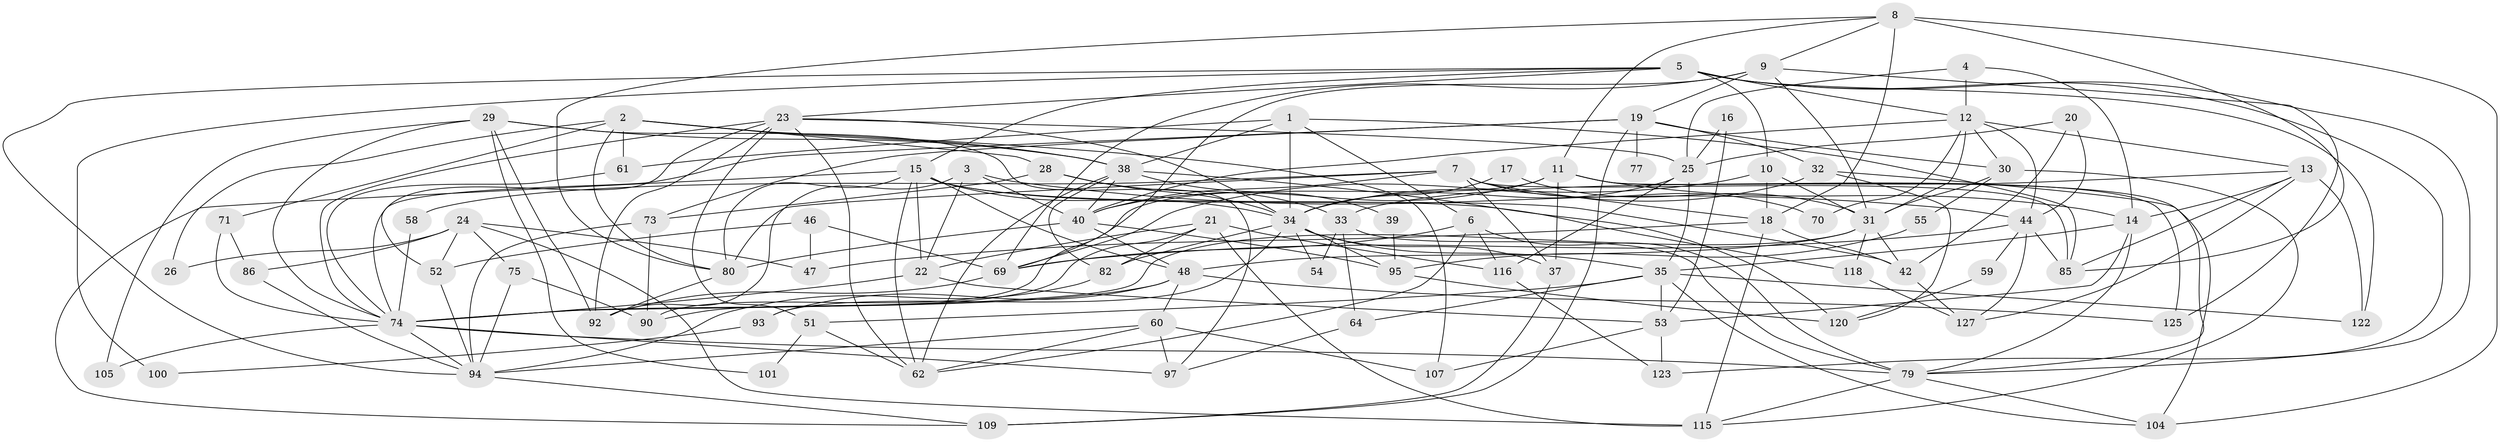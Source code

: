 // original degree distribution, {4: 0.2204724409448819, 3: 0.28346456692913385, 7: 0.023622047244094488, 6: 0.08661417322834646, 5: 0.2047244094488189, 8: 0.023622047244094488, 2: 0.14960629921259844, 9: 0.007874015748031496}
// Generated by graph-tools (version 1.1) at 2025/41/03/06/25 10:41:57]
// undirected, 86 vertices, 210 edges
graph export_dot {
graph [start="1"]
  node [color=gray90,style=filled];
  1 [super="+76"];
  2 [super="+56"];
  3 [super="+45"];
  4;
  5 [super="+43"];
  6 [super="+63"];
  7 [super="+84"];
  8;
  9 [super="+83"];
  10 [super="+102"];
  11 [super="+57"];
  12 [super="+91"];
  13 [super="+50"];
  14 [super="+67"];
  15 [super="+81"];
  16;
  17;
  18 [super="+119"];
  19 [super="+88"];
  20;
  21 [super="+36"];
  22 [super="+49"];
  23 [super="+103"];
  24 [super="+114"];
  25 [super="+27"];
  26;
  28;
  29 [super="+72"];
  30 [super="+98"];
  31 [super="+66"];
  32 [super="+68"];
  33 [super="+106"];
  34 [super="+126"];
  35 [super="+124"];
  37;
  38 [super="+41"];
  39;
  40 [super="+78"];
  42 [super="+110"];
  44 [super="+111"];
  46;
  47;
  48 [super="+96"];
  51 [super="+117"];
  52;
  53 [super="+113"];
  54;
  55;
  58;
  59;
  60;
  61;
  62 [super="+108"];
  64 [super="+65"];
  69 [super="+121"];
  70;
  71;
  73;
  74 [super="+87"];
  75;
  77;
  79 [super="+112"];
  80 [super="+89"];
  82;
  85;
  86;
  90;
  92;
  93;
  94 [super="+99"];
  95;
  97;
  100;
  101;
  104;
  105;
  107;
  109;
  115;
  116;
  118;
  120;
  122;
  123;
  125;
  127;
  1 -- 85;
  1 -- 34;
  1 -- 61;
  1 -- 38;
  1 -- 6;
  2 -- 38;
  2 -- 26;
  2 -- 71;
  2 -- 107;
  2 -- 28;
  2 -- 61;
  2 -- 80;
  3 -- 40;
  3 -- 92;
  3 -- 22;
  3 -- 44;
  4 -- 12;
  4 -- 14;
  4 -- 25;
  5 -- 15;
  5 -- 23;
  5 -- 100 [weight=2];
  5 -- 122;
  5 -- 123;
  5 -- 94;
  5 -- 10;
  5 -- 79;
  5 -- 12;
  6 -- 69;
  6 -- 79;
  6 -- 62;
  6 -- 116;
  7 -- 80;
  7 -- 40;
  7 -- 18;
  7 -- 58;
  7 -- 70;
  7 -- 85;
  7 -- 37;
  8 -- 85;
  8 -- 80;
  8 -- 9;
  8 -- 11;
  8 -- 104;
  8 -- 18;
  9 -- 19;
  9 -- 125;
  9 -- 90;
  9 -- 31;
  9 -- 69;
  10 -- 18;
  10 -- 69;
  10 -- 31;
  11 -- 104;
  11 -- 14;
  11 -- 37;
  11 -- 69;
  11 -- 40;
  11 -- 125;
  12 -- 70;
  12 -- 40;
  12 -- 13;
  12 -- 30;
  12 -- 44;
  12 -- 31;
  13 -- 14;
  13 -- 127;
  13 -- 122;
  13 -- 33;
  13 -- 85;
  14 -- 79;
  14 -- 53;
  14 -- 35;
  15 -- 80;
  15 -- 109;
  15 -- 118;
  15 -- 34;
  15 -- 62;
  15 -- 48;
  15 -- 22;
  15 -- 42;
  16 -- 53;
  16 -- 25;
  17 -- 34;
  17 -- 31;
  18 -- 42;
  18 -- 115;
  18 -- 47;
  19 -- 77 [weight=2];
  19 -- 109;
  19 -- 30;
  19 -- 32;
  19 -- 73;
  19 -- 74;
  20 -- 42;
  20 -- 25;
  20 -- 44;
  21 -- 82;
  21 -- 90;
  21 -- 115;
  21 -- 116;
  21 -- 22;
  22 -- 53;
  22 -- 74;
  23 -- 25;
  23 -- 34;
  23 -- 52;
  23 -- 74;
  23 -- 92;
  23 -- 62;
  23 -- 51;
  24 -- 52;
  24 -- 86;
  24 -- 26;
  24 -- 47;
  24 -- 115;
  24 -- 75;
  25 -- 116;
  25 -- 34;
  25 -- 35;
  28 -- 73;
  28 -- 33;
  28 -- 34;
  29 -- 92;
  29 -- 97;
  29 -- 101;
  29 -- 74;
  29 -- 105;
  29 -- 38;
  30 -- 115;
  30 -- 55;
  30 -- 31;
  31 -- 118;
  31 -- 74;
  31 -- 48;
  31 -- 42;
  32 -- 79;
  32 -- 34;
  32 -- 120;
  33 -- 79;
  33 -- 64;
  33 -- 54;
  34 -- 37;
  34 -- 54;
  34 -- 93;
  34 -- 82;
  34 -- 95;
  34 -- 35;
  35 -- 122;
  35 -- 104;
  35 -- 64;
  35 -- 53;
  35 -- 51;
  37 -- 109;
  38 -- 82;
  38 -- 120;
  38 -- 39;
  38 -- 40;
  38 -- 62;
  39 -- 95;
  40 -- 95;
  40 -- 48;
  40 -- 80;
  42 -- 127;
  44 -- 127;
  44 -- 59;
  44 -- 69;
  44 -- 85;
  46 -- 47;
  46 -- 52;
  46 -- 69;
  48 -- 125;
  48 -- 74;
  48 -- 93;
  48 -- 60;
  51 -- 62;
  51 -- 101;
  52 -- 94;
  53 -- 123;
  53 -- 107;
  55 -- 95;
  58 -- 74;
  59 -- 120;
  60 -- 94;
  60 -- 97;
  60 -- 107;
  60 -- 62;
  61 -- 74;
  64 -- 97;
  69 -- 92;
  71 -- 86;
  71 -- 74;
  73 -- 90;
  73 -- 94;
  74 -- 97;
  74 -- 105;
  74 -- 94;
  74 -- 79;
  75 -- 94;
  75 -- 90;
  79 -- 104;
  79 -- 115;
  80 -- 92;
  82 -- 94;
  86 -- 94;
  93 -- 100;
  94 -- 109;
  95 -- 120;
  116 -- 123;
  118 -- 127;
}
